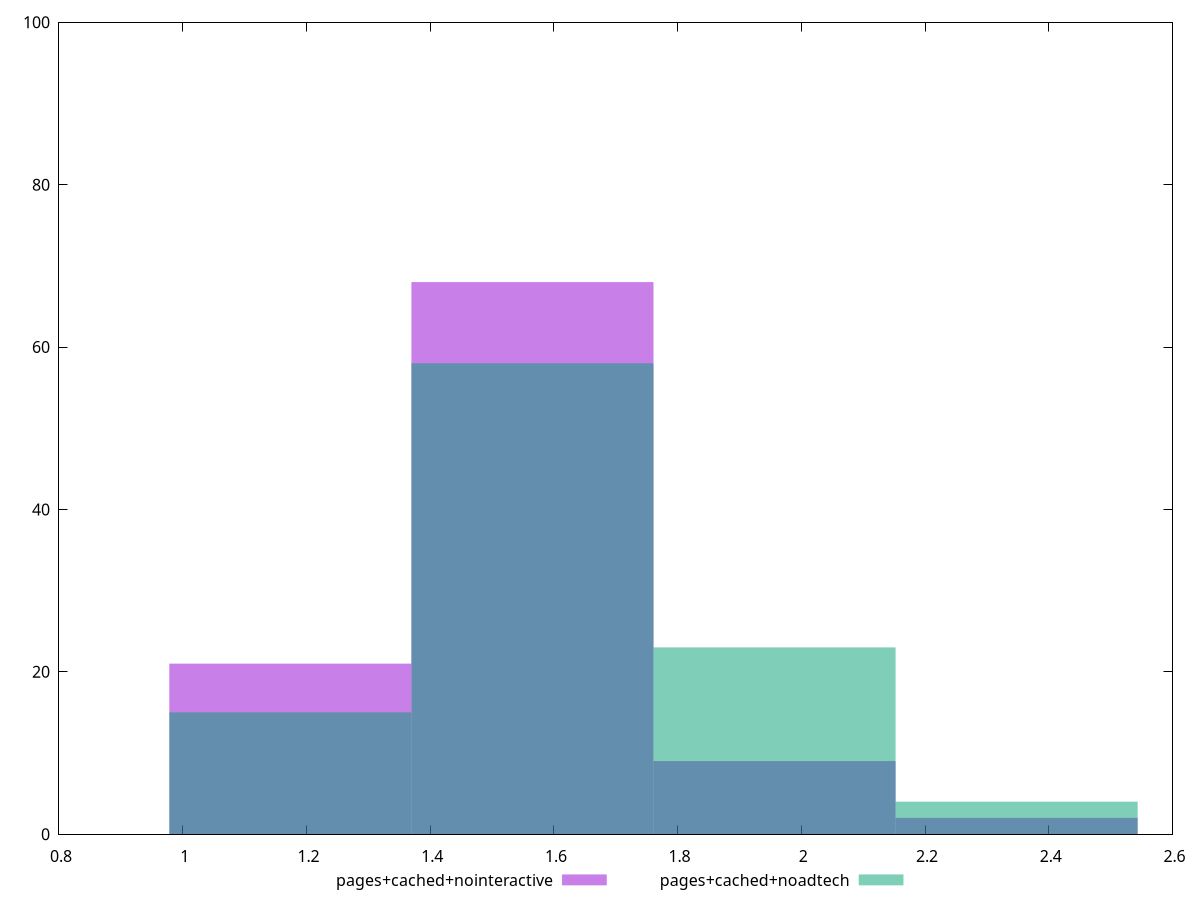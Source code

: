 reset
set terminal svg size 640, 500 enhanced background rgb 'white'
set output "report_00007_2020-12-11T15:55:29.892Z/server-response-time/comparison/histogram/3_vs_4.svg"

$pagesCachedNointeractive <<EOF
1.565336694717815 68
1.1740025210383611 21
2.3480050420767222 2
1.9566708683972687 9
EOF

$pagesCachedNoadtech <<EOF
1.9566708683972687 23
1.565336694717815 58
2.3480050420767222 4
1.1740025210383611 15
EOF

set key outside below
set boxwidth 0.3913341736794537
set yrange [0:100]
set style fill transparent solid 0.5 noborder

plot \
  $pagesCachedNointeractive title "pages+cached+nointeractive" with boxes, \
  $pagesCachedNoadtech title "pages+cached+noadtech" with boxes, \


reset